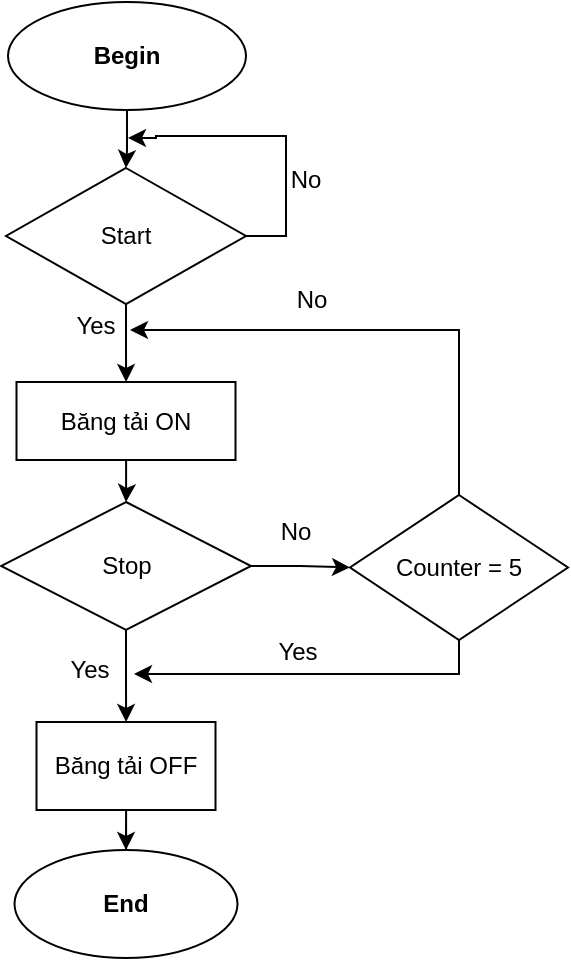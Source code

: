 <mxfile version="20.5.3" type="github">
  <diagram id="LvUn8uLP2CiyufaU91iW" name="Trang-1">
    <mxGraphModel dx="1221" dy="634" grid="0" gridSize="10" guides="1" tooltips="1" connect="1" arrows="1" fold="1" page="1" pageScale="1" pageWidth="827" pageHeight="1169" math="0" shadow="0">
      <root>
        <mxCell id="0" />
        <mxCell id="1" parent="0" />
        <mxCell id="Fr8FJkGmf8TI44pOM7Kd-7" value="" style="edgeStyle=orthogonalEdgeStyle;rounded=0;orthogonalLoop=1;jettySize=auto;html=1;" edge="1" parent="1" source="Fr8FJkGmf8TI44pOM7Kd-1" target="Fr8FJkGmf8TI44pOM7Kd-2">
          <mxGeometry relative="1" as="geometry" />
        </mxCell>
        <mxCell id="Fr8FJkGmf8TI44pOM7Kd-25" value="" style="edgeStyle=orthogonalEdgeStyle;rounded=0;orthogonalLoop=1;jettySize=auto;html=1;" edge="1" parent="1" source="Fr8FJkGmf8TI44pOM7Kd-1">
          <mxGeometry relative="1" as="geometry">
            <mxPoint x="349" y="161" as="targetPoint" />
            <Array as="points">
              <mxPoint x="428" y="210" />
              <mxPoint x="428" y="160" />
              <mxPoint x="363" y="160" />
            </Array>
          </mxGeometry>
        </mxCell>
        <mxCell id="Fr8FJkGmf8TI44pOM7Kd-1" value="Start" style="rhombus;whiteSpace=wrap;html=1;" vertex="1" parent="1">
          <mxGeometry x="288" y="176" width="120" height="68" as="geometry" />
        </mxCell>
        <mxCell id="Fr8FJkGmf8TI44pOM7Kd-8" value="" style="edgeStyle=orthogonalEdgeStyle;rounded=0;orthogonalLoop=1;jettySize=auto;html=1;" edge="1" parent="1" source="Fr8FJkGmf8TI44pOM7Kd-2" target="Fr8FJkGmf8TI44pOM7Kd-4">
          <mxGeometry relative="1" as="geometry" />
        </mxCell>
        <mxCell id="Fr8FJkGmf8TI44pOM7Kd-2" value="Băng tải ON" style="rounded=0;whiteSpace=wrap;html=1;" vertex="1" parent="1">
          <mxGeometry x="293.25" y="283" width="109.5" height="39" as="geometry" />
        </mxCell>
        <mxCell id="Fr8FJkGmf8TI44pOM7Kd-10" value="" style="edgeStyle=orthogonalEdgeStyle;rounded=0;orthogonalLoop=1;jettySize=auto;html=1;" edge="1" parent="1" source="Fr8FJkGmf8TI44pOM7Kd-3" target="Fr8FJkGmf8TI44pOM7Kd-1">
          <mxGeometry relative="1" as="geometry" />
        </mxCell>
        <mxCell id="Fr8FJkGmf8TI44pOM7Kd-3" value="&lt;b&gt;Begin&lt;/b&gt;" style="ellipse;whiteSpace=wrap;html=1;" vertex="1" parent="1">
          <mxGeometry x="289" y="93" width="119" height="54" as="geometry" />
        </mxCell>
        <mxCell id="Fr8FJkGmf8TI44pOM7Kd-12" value="" style="edgeStyle=orthogonalEdgeStyle;rounded=0;orthogonalLoop=1;jettySize=auto;html=1;" edge="1" parent="1" source="Fr8FJkGmf8TI44pOM7Kd-4" target="Fr8FJkGmf8TI44pOM7Kd-9">
          <mxGeometry relative="1" as="geometry" />
        </mxCell>
        <mxCell id="Fr8FJkGmf8TI44pOM7Kd-13" value="" style="edgeStyle=orthogonalEdgeStyle;rounded=0;orthogonalLoop=1;jettySize=auto;html=1;" edge="1" parent="1" source="Fr8FJkGmf8TI44pOM7Kd-4" target="Fr8FJkGmf8TI44pOM7Kd-5">
          <mxGeometry relative="1" as="geometry" />
        </mxCell>
        <mxCell id="Fr8FJkGmf8TI44pOM7Kd-4" value="Stop" style="rhombus;whiteSpace=wrap;html=1;" vertex="1" parent="1">
          <mxGeometry x="285.5" y="343" width="125" height="64" as="geometry" />
        </mxCell>
        <mxCell id="Fr8FJkGmf8TI44pOM7Kd-15" value="" style="edgeStyle=orthogonalEdgeStyle;rounded=0;orthogonalLoop=1;jettySize=auto;html=1;" edge="1" parent="1" source="Fr8FJkGmf8TI44pOM7Kd-5">
          <mxGeometry relative="1" as="geometry">
            <mxPoint x="352" y="429" as="targetPoint" />
            <Array as="points">
              <mxPoint x="515" y="429" />
            </Array>
          </mxGeometry>
        </mxCell>
        <mxCell id="Fr8FJkGmf8TI44pOM7Kd-17" value="" style="edgeStyle=orthogonalEdgeStyle;rounded=0;orthogonalLoop=1;jettySize=auto;html=1;" edge="1" parent="1">
          <mxGeometry relative="1" as="geometry">
            <mxPoint x="514.5" y="352.5" as="sourcePoint" />
            <mxPoint x="350" y="257" as="targetPoint" />
            <Array as="points">
              <mxPoint x="515" y="257" />
            </Array>
          </mxGeometry>
        </mxCell>
        <mxCell id="Fr8FJkGmf8TI44pOM7Kd-5" value="Counter = 5" style="rhombus;whiteSpace=wrap;html=1;" vertex="1" parent="1">
          <mxGeometry x="460" y="339.5" width="109" height="72.5" as="geometry" />
        </mxCell>
        <mxCell id="Fr8FJkGmf8TI44pOM7Kd-6" value="&lt;b&gt;End&lt;/b&gt;" style="ellipse;whiteSpace=wrap;html=1;" vertex="1" parent="1">
          <mxGeometry x="292.25" y="517" width="111.5" height="54" as="geometry" />
        </mxCell>
        <mxCell id="Fr8FJkGmf8TI44pOM7Kd-18" value="" style="edgeStyle=orthogonalEdgeStyle;rounded=0;orthogonalLoop=1;jettySize=auto;html=1;" edge="1" parent="1" source="Fr8FJkGmf8TI44pOM7Kd-9" target="Fr8FJkGmf8TI44pOM7Kd-6">
          <mxGeometry relative="1" as="geometry" />
        </mxCell>
        <mxCell id="Fr8FJkGmf8TI44pOM7Kd-9" value="Băng tải OFF" style="rounded=0;whiteSpace=wrap;html=1;" vertex="1" parent="1">
          <mxGeometry x="303.25" y="453" width="89.5" height="44" as="geometry" />
        </mxCell>
        <mxCell id="Fr8FJkGmf8TI44pOM7Kd-19" value="Yes" style="text;html=1;strokeColor=none;fillColor=none;align=center;verticalAlign=middle;whiteSpace=wrap;rounded=0;" vertex="1" parent="1">
          <mxGeometry x="403.75" y="403" width="60" height="30" as="geometry" />
        </mxCell>
        <mxCell id="Fr8FJkGmf8TI44pOM7Kd-20" value="Yes" style="text;html=1;strokeColor=none;fillColor=none;align=center;verticalAlign=middle;whiteSpace=wrap;rounded=0;" vertex="1" parent="1">
          <mxGeometry x="300" y="412" width="60" height="30" as="geometry" />
        </mxCell>
        <mxCell id="Fr8FJkGmf8TI44pOM7Kd-21" value="Yes" style="text;html=1;strokeColor=none;fillColor=none;align=center;verticalAlign=middle;whiteSpace=wrap;rounded=0;" vertex="1" parent="1">
          <mxGeometry x="303.25" y="240" width="60" height="30" as="geometry" />
        </mxCell>
        <mxCell id="Fr8FJkGmf8TI44pOM7Kd-23" value="No" style="text;html=1;strokeColor=none;fillColor=none;align=center;verticalAlign=middle;whiteSpace=wrap;rounded=0;" vertex="1" parent="1">
          <mxGeometry x="410.5" y="227" width="60" height="30" as="geometry" />
        </mxCell>
        <mxCell id="Fr8FJkGmf8TI44pOM7Kd-24" value="No" style="text;html=1;strokeColor=none;fillColor=none;align=center;verticalAlign=middle;whiteSpace=wrap;rounded=0;" vertex="1" parent="1">
          <mxGeometry x="402.75" y="343" width="60" height="30" as="geometry" />
        </mxCell>
        <mxCell id="Fr8FJkGmf8TI44pOM7Kd-27" value="No" style="text;html=1;strokeColor=none;fillColor=none;align=center;verticalAlign=middle;whiteSpace=wrap;rounded=0;" vertex="1" parent="1">
          <mxGeometry x="408" y="167" width="60" height="30" as="geometry" />
        </mxCell>
      </root>
    </mxGraphModel>
  </diagram>
</mxfile>

